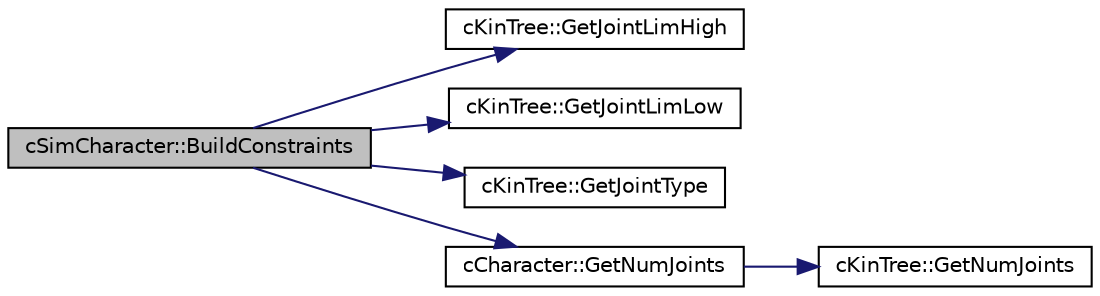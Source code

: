 digraph "cSimCharacter::BuildConstraints"
{
 // LATEX_PDF_SIZE
  edge [fontname="Helvetica",fontsize="10",labelfontname="Helvetica",labelfontsize="10"];
  node [fontname="Helvetica",fontsize="10",shape=record];
  rankdir="LR";
  Node1 [label="cSimCharacter::BuildConstraints",height=0.2,width=0.4,color="black", fillcolor="grey75", style="filled", fontcolor="black",tooltip=" "];
  Node1 -> Node2 [color="midnightblue",fontsize="10",style="solid",fontname="Helvetica"];
  Node2 [label="cKinTree::GetJointLimHigh",height=0.2,width=0.4,color="black", fillcolor="white", style="filled",URL="$classc_kin_tree.html#ad096140b0c85147afb307c16f2dcd054",tooltip=" "];
  Node1 -> Node3 [color="midnightblue",fontsize="10",style="solid",fontname="Helvetica"];
  Node3 [label="cKinTree::GetJointLimLow",height=0.2,width=0.4,color="black", fillcolor="white", style="filled",URL="$classc_kin_tree.html#a4ccb5946c3c777407e8088ca6076a5d4",tooltip=" "];
  Node1 -> Node4 [color="midnightblue",fontsize="10",style="solid",fontname="Helvetica"];
  Node4 [label="cKinTree::GetJointType",height=0.2,width=0.4,color="black", fillcolor="white", style="filled",URL="$classc_kin_tree.html#a891d52af51a7a1bced694634c2f70ee9",tooltip=" "];
  Node1 -> Node5 [color="midnightblue",fontsize="10",style="solid",fontname="Helvetica"];
  Node5 [label="cCharacter::GetNumJoints",height=0.2,width=0.4,color="black", fillcolor="white", style="filled",URL="$classc_character.html#a0c72f03cec78cc23a9376db72f2f3e9c",tooltip=" "];
  Node5 -> Node6 [color="midnightblue",fontsize="10",style="solid",fontname="Helvetica"];
  Node6 [label="cKinTree::GetNumJoints",height=0.2,width=0.4,color="black", fillcolor="white", style="filled",URL="$classc_kin_tree.html#ac840b501e27e6ce46d208b7d033f21d4",tooltip=" "];
}
